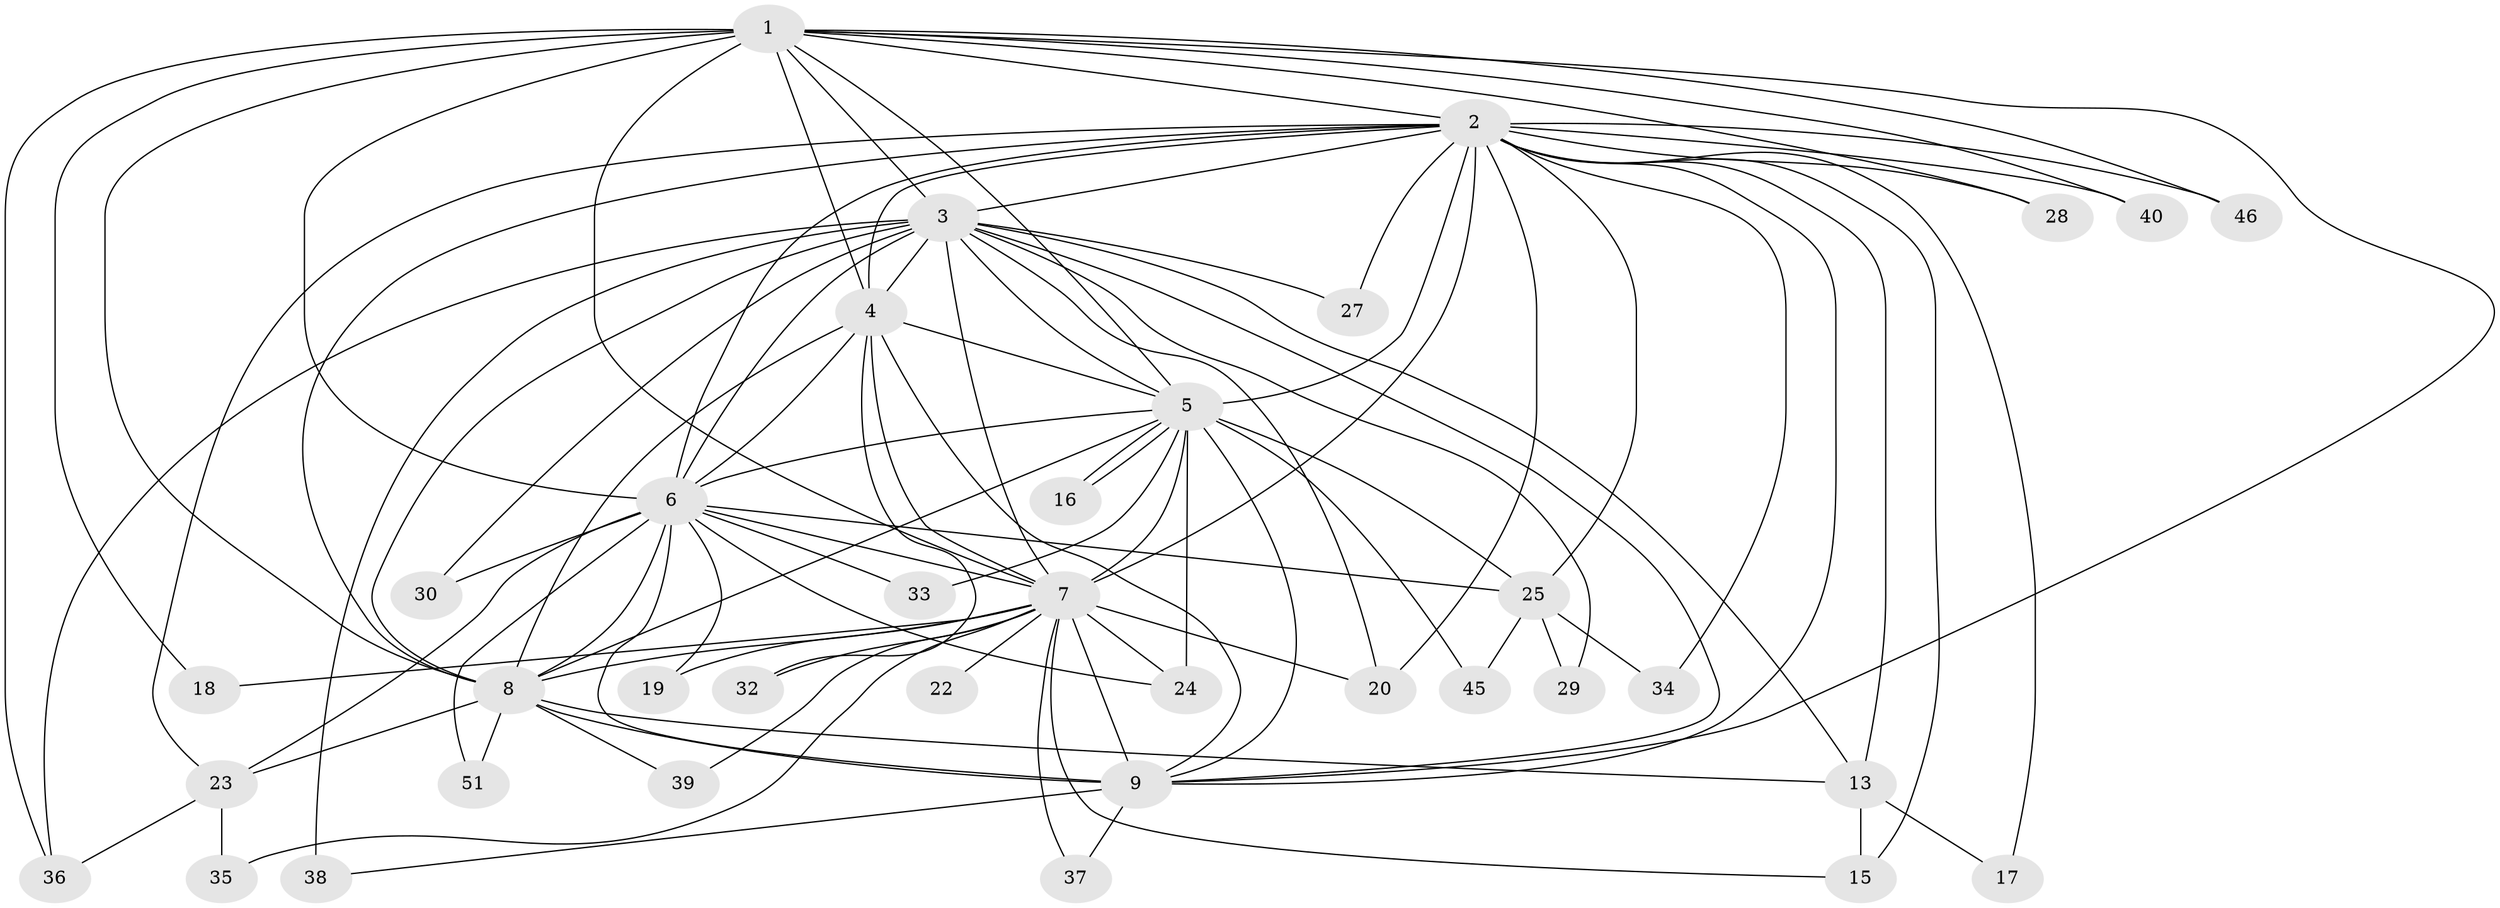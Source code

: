 // Generated by graph-tools (version 1.1) at 2025/51/02/27/25 19:51:43]
// undirected, 36 vertices, 96 edges
graph export_dot {
graph [start="1"]
  node [color=gray90,style=filled];
  1 [super="+11"];
  2 [super="+12"];
  3 [super="+14"];
  4;
  5 [super="+49"];
  6 [super="+44"];
  7 [super="+10"];
  8 [super="+41"];
  9 [super="+31"];
  13 [super="+21"];
  15 [super="+48"];
  16;
  17;
  18;
  19;
  20 [super="+47"];
  22;
  23 [super="+43"];
  24 [super="+50"];
  25 [super="+26"];
  27;
  28;
  29;
  30;
  32;
  33;
  34;
  35;
  36;
  37;
  38 [super="+42"];
  39;
  40;
  45;
  46;
  51;
  1 -- 2;
  1 -- 3 [weight=2];
  1 -- 4;
  1 -- 5;
  1 -- 6 [weight=2];
  1 -- 7 [weight=2];
  1 -- 8;
  1 -- 9;
  1 -- 18;
  1 -- 28;
  1 -- 40;
  1 -- 46;
  1 -- 36;
  2 -- 3;
  2 -- 4;
  2 -- 5;
  2 -- 6;
  2 -- 7 [weight=3];
  2 -- 8;
  2 -- 9;
  2 -- 15;
  2 -- 17;
  2 -- 23;
  2 -- 25;
  2 -- 28;
  2 -- 34;
  2 -- 40;
  2 -- 46;
  2 -- 13;
  2 -- 27;
  2 -- 20;
  3 -- 4;
  3 -- 5;
  3 -- 6;
  3 -- 7 [weight=2];
  3 -- 8;
  3 -- 9;
  3 -- 13;
  3 -- 27;
  3 -- 29;
  3 -- 36;
  3 -- 38 [weight=2];
  3 -- 20;
  3 -- 30;
  4 -- 5;
  4 -- 6;
  4 -- 7 [weight=2];
  4 -- 8;
  4 -- 9;
  4 -- 32;
  5 -- 6;
  5 -- 7 [weight=2];
  5 -- 8;
  5 -- 9;
  5 -- 16;
  5 -- 16;
  5 -- 33;
  5 -- 45;
  5 -- 24;
  5 -- 25;
  6 -- 7 [weight=2];
  6 -- 8;
  6 -- 9;
  6 -- 19;
  6 -- 24 [weight=2];
  6 -- 25;
  6 -- 30;
  6 -- 33;
  6 -- 51;
  6 -- 23;
  7 -- 8 [weight=2];
  7 -- 9 [weight=2];
  7 -- 18;
  7 -- 19;
  7 -- 20;
  7 -- 22 [weight=2];
  7 -- 24;
  7 -- 32;
  7 -- 35;
  7 -- 37;
  7 -- 39;
  7 -- 15;
  8 -- 9 [weight=2];
  8 -- 13;
  8 -- 23;
  8 -- 39;
  8 -- 51;
  9 -- 38;
  9 -- 37;
  13 -- 15;
  13 -- 17;
  23 -- 35;
  23 -- 36;
  25 -- 29;
  25 -- 34;
  25 -- 45;
}
